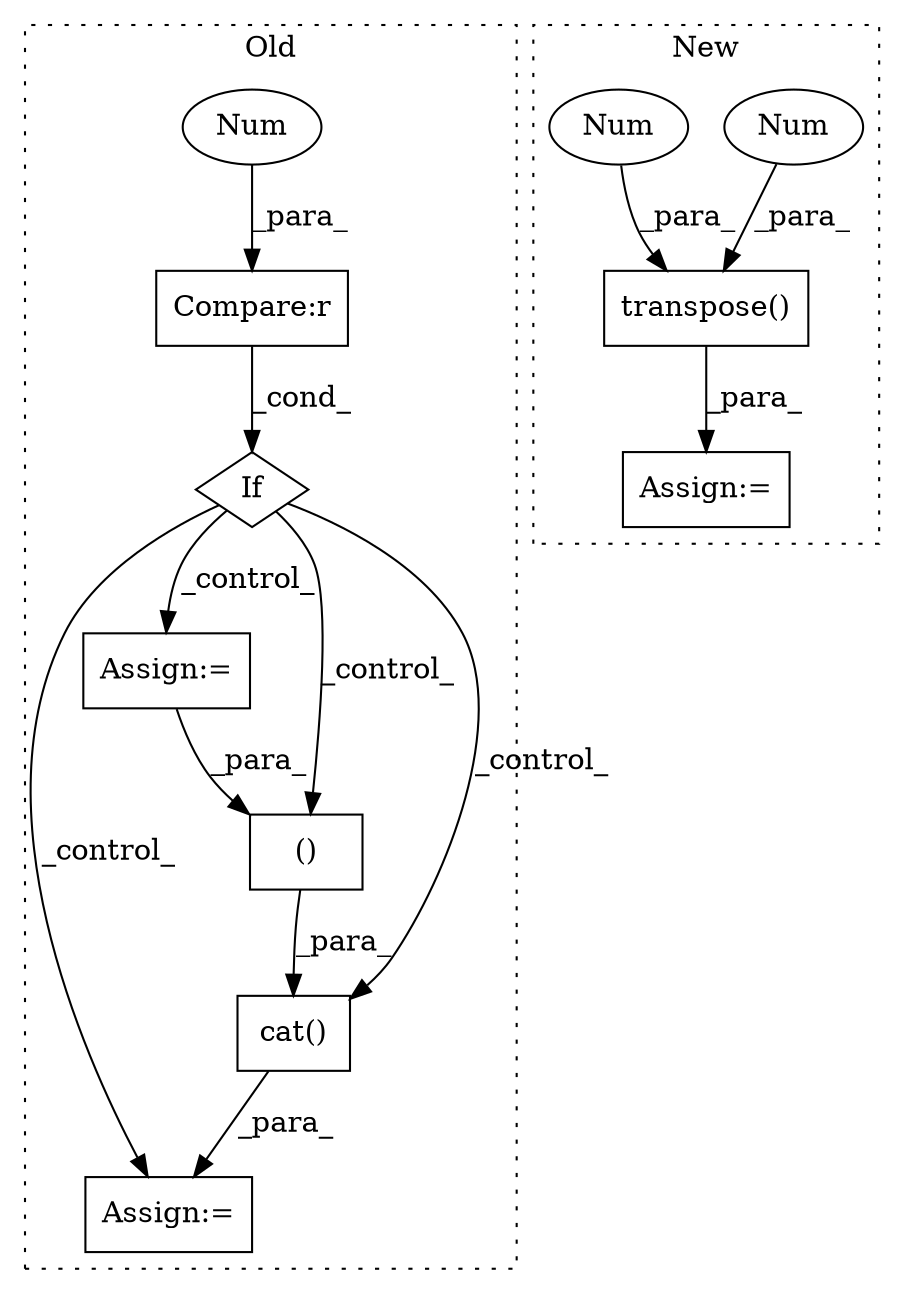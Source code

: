 digraph G {
subgraph cluster0 {
1 [label="If" a="96" s="1902,1911" l="3,18" shape="diamond"];
5 [label="Assign:=" a="68" s="2115" l="3" shape="box"];
6 [label="Compare:r" a="40" s="1905" l="6" shape="box"];
7 [label="Num" a="76" s="1910" l="1" shape="ellipse"];
8 [label="()" a="54" s="2130" l="6" shape="box"];
9 [label="cat()" a="75" s="2118,2140" l="10,1" shape="box"];
10 [label="Assign:=" a="68" s="2068" l="3" shape="box"];
label = "Old";
style="dotted";
}
subgraph cluster1 {
2 [label="transpose()" a="75" s="2305,2321" l="12,1" shape="box"];
3 [label="Num" a="76" s="2317" l="1" shape="ellipse"];
4 [label="Num" a="76" s="2320" l="1" shape="ellipse"];
11 [label="Assign:=" a="68" s="2293" l="3" shape="box"];
label = "New";
style="dotted";
}
1 -> 9 [label="_control_"];
1 -> 5 [label="_control_"];
1 -> 10 [label="_control_"];
1 -> 8 [label="_control_"];
2 -> 11 [label="_para_"];
3 -> 2 [label="_para_"];
4 -> 2 [label="_para_"];
6 -> 1 [label="_cond_"];
7 -> 6 [label="_para_"];
8 -> 9 [label="_para_"];
9 -> 5 [label="_para_"];
10 -> 8 [label="_para_"];
}